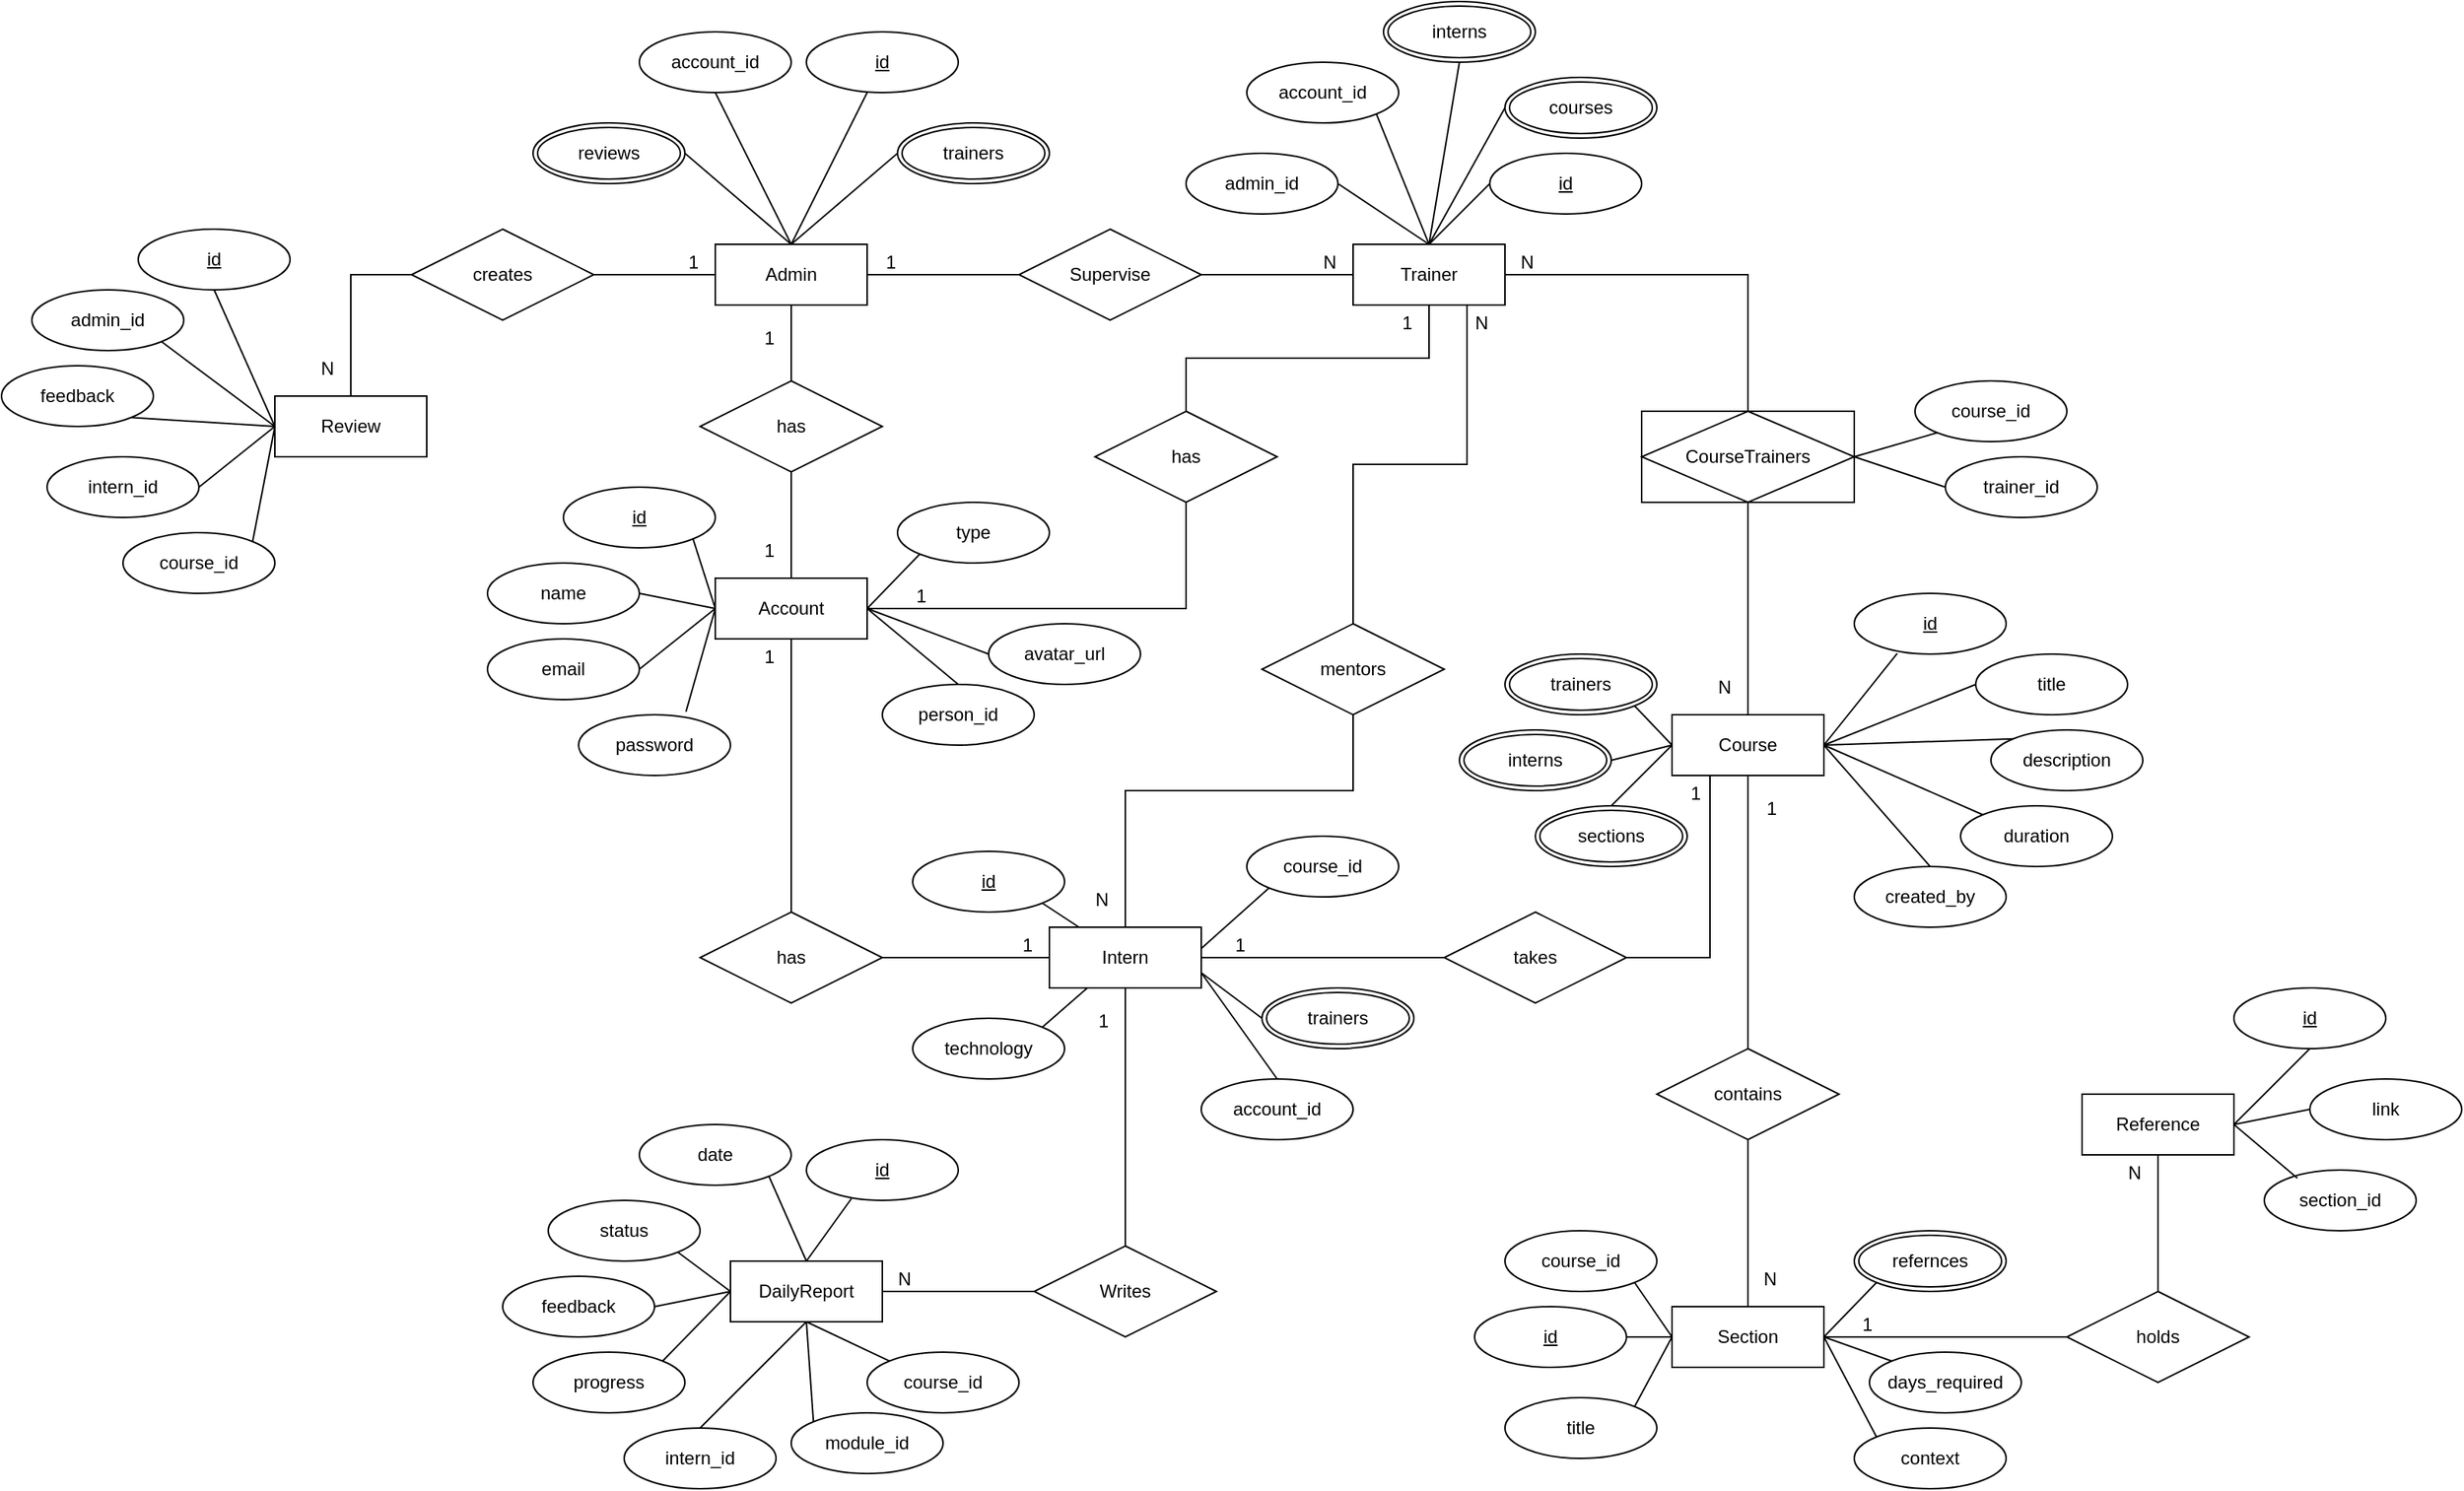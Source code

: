 <mxfile version="21.0.2" type="device"><diagram id="R2lEEEUBdFMjLlhIrx00" name="Page-1"><mxGraphModel dx="3180" dy="2157" grid="1" gridSize="10" guides="1" tooltips="1" connect="1" arrows="1" fold="1" page="1" pageScale="1" pageWidth="1920" pageHeight="1200" math="0" shadow="0" extFonts="Permanent Marker^https://fonts.googleapis.com/css?family=Permanent+Marker"><root><mxCell id="0"/><mxCell id="1" parent="0"/><mxCell id="paoziXJg5It9qEFzbDkV-4" style="orthogonalLoop=1;jettySize=auto;html=1;strokeColor=default;rounded=0;endArrow=none;endFill=0;exitX=0.5;exitY=0;exitDx=0;exitDy=0;" edge="1" parent="1" source="paoziXJg5It9qEFzbDkV-1" target="paoziXJg5It9qEFzbDkV-3"><mxGeometry relative="1" as="geometry"/></mxCell><mxCell id="paoziXJg5It9qEFzbDkV-5" style="rounded=0;orthogonalLoop=1;jettySize=auto;html=1;entryX=0.5;entryY=1;entryDx=0;entryDy=0;endArrow=none;endFill=0;exitX=0.5;exitY=0;exitDx=0;exitDy=0;" edge="1" parent="1" source="paoziXJg5It9qEFzbDkV-1" target="paoziXJg5It9qEFzbDkV-2"><mxGeometry relative="1" as="geometry"/></mxCell><mxCell id="paoziXJg5It9qEFzbDkV-1" value="Admin" style="whiteSpace=wrap;html=1;align=center;" vertex="1" parent="1"><mxGeometry x="620" y="270" width="100" height="40" as="geometry"/></mxCell><mxCell id="paoziXJg5It9qEFzbDkV-2" value="account_id" style="ellipse;whiteSpace=wrap;html=1;align=center;" vertex="1" parent="1"><mxGeometry x="570" y="130" width="100" height="40" as="geometry"/></mxCell><mxCell id="paoziXJg5It9qEFzbDkV-3" value="id" style="ellipse;whiteSpace=wrap;html=1;align=center;fontStyle=4;" vertex="1" parent="1"><mxGeometry x="680" y="130" width="100" height="40" as="geometry"/></mxCell><mxCell id="paoziXJg5It9qEFzbDkV-6" value="reviews" style="ellipse;shape=doubleEllipse;margin=3;whiteSpace=wrap;html=1;align=center;" vertex="1" parent="1"><mxGeometry x="500" y="190" width="100" height="40" as="geometry"/></mxCell><mxCell id="paoziXJg5It9qEFzbDkV-8" value="trainers" style="ellipse;shape=doubleEllipse;margin=3;whiteSpace=wrap;html=1;align=center;" vertex="1" parent="1"><mxGeometry x="740" y="190" width="100" height="40" as="geometry"/></mxCell><mxCell id="paoziXJg5It9qEFzbDkV-11" value="" style="endArrow=none;html=1;rounded=0;entryX=0.5;entryY=0;entryDx=0;entryDy=0;" edge="1" parent="1" target="paoziXJg5It9qEFzbDkV-1"><mxGeometry relative="1" as="geometry"><mxPoint x="600" y="210" as="sourcePoint"/><mxPoint x="650" y="340" as="targetPoint"/></mxGeometry></mxCell><mxCell id="paoziXJg5It9qEFzbDkV-12" value="" style="endArrow=none;html=1;rounded=0;exitX=0.5;exitY=0;exitDx=0;exitDy=0;entryX=0;entryY=0.5;entryDx=0;entryDy=0;" edge="1" parent="1" source="paoziXJg5It9qEFzbDkV-1" target="paoziXJg5It9qEFzbDkV-8"><mxGeometry relative="1" as="geometry"><mxPoint x="760" y="280" as="sourcePoint"/><mxPoint x="920" y="280" as="targetPoint"/></mxGeometry></mxCell><mxCell id="paoziXJg5It9qEFzbDkV-13" value="creates" style="shape=rhombus;perimeter=rhombusPerimeter;whiteSpace=wrap;html=1;align=center;" vertex="1" parent="1"><mxGeometry x="420" y="260" width="120" height="60" as="geometry"/></mxCell><mxCell id="paoziXJg5It9qEFzbDkV-14" value="" style="endArrow=none;html=1;rounded=0;exitX=1;exitY=0.5;exitDx=0;exitDy=0;" edge="1" parent="1" source="paoziXJg5It9qEFzbDkV-13"><mxGeometry relative="1" as="geometry"><mxPoint x="500" y="290" as="sourcePoint"/><mxPoint x="620" y="290" as="targetPoint"/></mxGeometry></mxCell><mxCell id="paoziXJg5It9qEFzbDkV-15" value="1" style="resizable=0;html=1;whiteSpace=wrap;align=right;verticalAlign=bottom;" connectable="0" vertex="1" parent="paoziXJg5It9qEFzbDkV-14"><mxGeometry x="1" relative="1" as="geometry"><mxPoint x="-10" as="offset"/></mxGeometry></mxCell><mxCell id="paoziXJg5It9qEFzbDkV-16" value="Review" style="whiteSpace=wrap;html=1;align=center;" vertex="1" parent="1"><mxGeometry x="330" y="370" width="100" height="40" as="geometry"/></mxCell><mxCell id="paoziXJg5It9qEFzbDkV-18" value="" style="endArrow=none;html=1;rounded=0;exitX=0.5;exitY=0;exitDx=0;exitDy=0;entryX=0;entryY=0.5;entryDx=0;entryDy=0;edgeStyle=orthogonalEdgeStyle;" edge="1" parent="1" source="paoziXJg5It9qEFzbDkV-16" target="paoziXJg5It9qEFzbDkV-13"><mxGeometry relative="1" as="geometry"><mxPoint x="360" y="290" as="sourcePoint"/><mxPoint x="520" y="290" as="targetPoint"/></mxGeometry></mxCell><mxCell id="paoziXJg5It9qEFzbDkV-19" value="N" style="resizable=0;html=1;whiteSpace=wrap;align=right;verticalAlign=bottom;" connectable="0" vertex="1" parent="paoziXJg5It9qEFzbDkV-18"><mxGeometry x="1" relative="1" as="geometry"><mxPoint x="-50" y="70" as="offset"/></mxGeometry></mxCell><mxCell id="paoziXJg5It9qEFzbDkV-20" value="id" style="ellipse;whiteSpace=wrap;html=1;align=center;fontStyle=4;" vertex="1" parent="1"><mxGeometry x="240" y="260" width="100" height="40" as="geometry"/></mxCell><mxCell id="paoziXJg5It9qEFzbDkV-21" value="feedback" style="ellipse;whiteSpace=wrap;html=1;align=center;" vertex="1" parent="1"><mxGeometry x="150" y="350" width="100" height="40" as="geometry"/></mxCell><mxCell id="paoziXJg5It9qEFzbDkV-22" value="intern_id" style="ellipse;whiteSpace=wrap;html=1;align=center;" vertex="1" parent="1"><mxGeometry x="180" y="410" width="100" height="40" as="geometry"/></mxCell><mxCell id="paoziXJg5It9qEFzbDkV-23" value="course_id" style="ellipse;whiteSpace=wrap;html=1;align=center;" vertex="1" parent="1"><mxGeometry x="230" y="460" width="100" height="40" as="geometry"/></mxCell><mxCell id="paoziXJg5It9qEFzbDkV-24" value="" style="endArrow=none;html=1;rounded=0;exitX=1;exitY=1;exitDx=0;exitDy=0;entryX=0;entryY=0.5;entryDx=0;entryDy=0;" edge="1" parent="1" source="paoziXJg5It9qEFzbDkV-21" target="paoziXJg5It9qEFzbDkV-16"><mxGeometry relative="1" as="geometry"><mxPoint x="220" y="229.05" as="sourcePoint"/><mxPoint x="380" y="229.05" as="targetPoint"/></mxGeometry></mxCell><mxCell id="paoziXJg5It9qEFzbDkV-25" value="" style="endArrow=none;html=1;rounded=0;exitX=0.5;exitY=1;exitDx=0;exitDy=0;entryX=0;entryY=0.5;entryDx=0;entryDy=0;" edge="1" parent="1" source="paoziXJg5It9qEFzbDkV-20" target="paoziXJg5It9qEFzbDkV-16"><mxGeometry relative="1" as="geometry"><mxPoint x="260" y="210" as="sourcePoint"/><mxPoint x="420" y="210" as="targetPoint"/></mxGeometry></mxCell><mxCell id="paoziXJg5It9qEFzbDkV-26" value="" style="endArrow=none;html=1;rounded=0;exitX=1;exitY=0.5;exitDx=0;exitDy=0;entryX=0;entryY=0.5;entryDx=0;entryDy=0;" edge="1" parent="1" source="paoziXJg5It9qEFzbDkV-22" target="paoziXJg5It9qEFzbDkV-16"><mxGeometry relative="1" as="geometry"><mxPoint x="310" y="290" as="sourcePoint"/><mxPoint x="470" y="290" as="targetPoint"/></mxGeometry></mxCell><mxCell id="paoziXJg5It9qEFzbDkV-27" value="" style="endArrow=none;html=1;rounded=0;exitX=0;exitY=0.5;exitDx=0;exitDy=0;entryX=1;entryY=0;entryDx=0;entryDy=0;" edge="1" parent="1" source="paoziXJg5It9qEFzbDkV-16" target="paoziXJg5It9qEFzbDkV-23"><mxGeometry relative="1" as="geometry"><mxPoint x="320" y="420" as="sourcePoint"/><mxPoint x="480" y="420" as="targetPoint"/></mxGeometry></mxCell><mxCell id="paoziXJg5It9qEFzbDkV-28" value="has" style="shape=rhombus;perimeter=rhombusPerimeter;whiteSpace=wrap;html=1;align=center;" vertex="1" parent="1"><mxGeometry x="610" y="360" width="120" height="60" as="geometry"/></mxCell><mxCell id="paoziXJg5It9qEFzbDkV-29" value="" style="endArrow=none;html=1;rounded=0;entryX=0.5;entryY=1;entryDx=0;entryDy=0;exitX=0.5;exitY=0;exitDx=0;exitDy=0;" edge="1" parent="1" source="paoziXJg5It9qEFzbDkV-28" target="paoziXJg5It9qEFzbDkV-1"><mxGeometry relative="1" as="geometry"><mxPoint x="450" y="440" as="sourcePoint"/><mxPoint x="610" y="440" as="targetPoint"/></mxGeometry></mxCell><mxCell id="paoziXJg5It9qEFzbDkV-30" value="1" style="resizable=0;html=1;whiteSpace=wrap;align=right;verticalAlign=bottom;" connectable="0" vertex="1" parent="paoziXJg5It9qEFzbDkV-29"><mxGeometry x="1" relative="1" as="geometry"><mxPoint x="-10" y="30" as="offset"/></mxGeometry></mxCell><mxCell id="paoziXJg5It9qEFzbDkV-31" value="Account" style="whiteSpace=wrap;html=1;align=center;" vertex="1" parent="1"><mxGeometry x="620" y="490" width="100" height="40" as="geometry"/></mxCell><mxCell id="paoziXJg5It9qEFzbDkV-33" value="" style="endArrow=none;html=1;rounded=0;exitX=0.5;exitY=1;exitDx=0;exitDy=0;entryX=0.5;entryY=0;entryDx=0;entryDy=0;" edge="1" parent="1" source="paoziXJg5It9qEFzbDkV-28" target="paoziXJg5It9qEFzbDkV-31"><mxGeometry relative="1" as="geometry"><mxPoint x="600" y="520" as="sourcePoint"/><mxPoint x="760" y="520" as="targetPoint"/></mxGeometry></mxCell><mxCell id="paoziXJg5It9qEFzbDkV-34" value="1" style="resizable=0;html=1;whiteSpace=wrap;align=right;verticalAlign=bottom;" connectable="0" vertex="1" parent="paoziXJg5It9qEFzbDkV-33"><mxGeometry x="1" relative="1" as="geometry"><mxPoint x="-10" y="-10" as="offset"/></mxGeometry></mxCell><mxCell id="paoziXJg5It9qEFzbDkV-36" value="id" style="ellipse;whiteSpace=wrap;html=1;align=center;fontStyle=4;" vertex="1" parent="1"><mxGeometry x="520" y="430" width="100" height="40" as="geometry"/></mxCell><mxCell id="paoziXJg5It9qEFzbDkV-37" value="name" style="ellipse;whiteSpace=wrap;html=1;align=center;" vertex="1" parent="1"><mxGeometry x="470" y="480" width="100" height="40" as="geometry"/></mxCell><mxCell id="paoziXJg5It9qEFzbDkV-38" value="email" style="ellipse;whiteSpace=wrap;html=1;align=center;" vertex="1" parent="1"><mxGeometry x="470" y="530" width="100" height="40" as="geometry"/></mxCell><mxCell id="paoziXJg5It9qEFzbDkV-39" value="password" style="ellipse;whiteSpace=wrap;html=1;align=center;" vertex="1" parent="1"><mxGeometry x="530" y="580" width="100" height="40" as="geometry"/></mxCell><mxCell id="paoziXJg5It9qEFzbDkV-40" value="avatar_url" style="ellipse;whiteSpace=wrap;html=1;align=center;" vertex="1" parent="1"><mxGeometry x="800" y="520" width="100" height="40" as="geometry"/></mxCell><mxCell id="paoziXJg5It9qEFzbDkV-41" value="type" style="ellipse;whiteSpace=wrap;html=1;align=center;" vertex="1" parent="1"><mxGeometry x="740" y="440" width="100" height="40" as="geometry"/></mxCell><mxCell id="paoziXJg5It9qEFzbDkV-42" value="person_id" style="ellipse;whiteSpace=wrap;html=1;align=center;" vertex="1" parent="1"><mxGeometry x="730" y="560" width="100" height="40" as="geometry"/></mxCell><mxCell id="paoziXJg5It9qEFzbDkV-43" value="" style="endArrow=none;html=1;rounded=0;exitX=1;exitY=1;exitDx=0;exitDy=0;entryX=0;entryY=0.5;entryDx=0;entryDy=0;" edge="1" parent="1" source="paoziXJg5It9qEFzbDkV-36" target="paoziXJg5It9qEFzbDkV-31"><mxGeometry relative="1" as="geometry"><mxPoint x="660" y="460" as="sourcePoint"/><mxPoint x="820" y="460" as="targetPoint"/></mxGeometry></mxCell><mxCell id="paoziXJg5It9qEFzbDkV-44" value="" style="endArrow=none;html=1;rounded=0;exitX=1;exitY=0.5;exitDx=0;exitDy=0;entryX=0;entryY=0.5;entryDx=0;entryDy=0;" edge="1" parent="1" source="paoziXJg5It9qEFzbDkV-37" target="paoziXJg5It9qEFzbDkV-31"><mxGeometry relative="1" as="geometry"><mxPoint x="660" y="460" as="sourcePoint"/><mxPoint x="820" y="460" as="targetPoint"/></mxGeometry></mxCell><mxCell id="paoziXJg5It9qEFzbDkV-45" value="" style="endArrow=none;html=1;rounded=0;exitX=1;exitY=0.5;exitDx=0;exitDy=0;entryX=0;entryY=0.5;entryDx=0;entryDy=0;" edge="1" parent="1" source="paoziXJg5It9qEFzbDkV-38" target="paoziXJg5It9qEFzbDkV-31"><mxGeometry relative="1" as="geometry"><mxPoint x="660" y="460" as="sourcePoint"/><mxPoint x="820" y="460" as="targetPoint"/></mxGeometry></mxCell><mxCell id="paoziXJg5It9qEFzbDkV-46" value="" style="endArrow=none;html=1;rounded=0;exitX=0.707;exitY=-0.051;exitDx=0;exitDy=0;exitPerimeter=0;entryX=0;entryY=0.5;entryDx=0;entryDy=0;" edge="1" parent="1" source="paoziXJg5It9qEFzbDkV-39" target="paoziXJg5It9qEFzbDkV-31"><mxGeometry relative="1" as="geometry"><mxPoint x="660" y="460" as="sourcePoint"/><mxPoint x="820" y="460" as="targetPoint"/></mxGeometry></mxCell><mxCell id="paoziXJg5It9qEFzbDkV-47" value="" style="endArrow=none;html=1;rounded=0;exitX=1;exitY=0.5;exitDx=0;exitDy=0;entryX=0;entryY=1;entryDx=0;entryDy=0;" edge="1" parent="1" source="paoziXJg5It9qEFzbDkV-31" target="paoziXJg5It9qEFzbDkV-41"><mxGeometry relative="1" as="geometry"><mxPoint x="660" y="460" as="sourcePoint"/><mxPoint x="770" y="480" as="targetPoint"/></mxGeometry></mxCell><mxCell id="paoziXJg5It9qEFzbDkV-48" value="" style="endArrow=none;html=1;rounded=0;entryX=0;entryY=0.5;entryDx=0;entryDy=0;" edge="1" parent="1" target="paoziXJg5It9qEFzbDkV-40"><mxGeometry relative="1" as="geometry"><mxPoint x="720" y="510" as="sourcePoint"/><mxPoint x="820" y="460" as="targetPoint"/></mxGeometry></mxCell><mxCell id="paoziXJg5It9qEFzbDkV-49" value="" style="endArrow=none;html=1;rounded=0;exitX=1;exitY=0.5;exitDx=0;exitDy=0;entryX=0.5;entryY=0;entryDx=0;entryDy=0;" edge="1" parent="1" source="paoziXJg5It9qEFzbDkV-31" target="paoziXJg5It9qEFzbDkV-42"><mxGeometry relative="1" as="geometry"><mxPoint x="710" y="550" as="sourcePoint"/><mxPoint x="870" y="550" as="targetPoint"/></mxGeometry></mxCell><mxCell id="paoziXJg5It9qEFzbDkV-50" value="Supervise" style="shape=rhombus;perimeter=rhombusPerimeter;whiteSpace=wrap;html=1;align=center;" vertex="1" parent="1"><mxGeometry x="820" y="260" width="120" height="60" as="geometry"/></mxCell><mxCell id="paoziXJg5It9qEFzbDkV-52" value="" style="endArrow=none;html=1;rounded=0;exitX=0;exitY=0.5;exitDx=0;exitDy=0;entryX=1;entryY=0.5;entryDx=0;entryDy=0;" edge="1" parent="1" source="paoziXJg5It9qEFzbDkV-50" target="paoziXJg5It9qEFzbDkV-1"><mxGeometry relative="1" as="geometry"><mxPoint x="830" y="360" as="sourcePoint"/><mxPoint x="990" y="360" as="targetPoint"/></mxGeometry></mxCell><mxCell id="paoziXJg5It9qEFzbDkV-53" value="1" style="resizable=0;html=1;whiteSpace=wrap;align=right;verticalAlign=bottom;" connectable="0" vertex="1" parent="paoziXJg5It9qEFzbDkV-52"><mxGeometry x="1" relative="1" as="geometry"><mxPoint x="20" as="offset"/></mxGeometry></mxCell><mxCell id="paoziXJg5It9qEFzbDkV-54" value="Trainer" style="whiteSpace=wrap;html=1;align=center;" vertex="1" parent="1"><mxGeometry x="1040" y="270" width="100" height="40" as="geometry"/></mxCell><mxCell id="paoziXJg5It9qEFzbDkV-55" value="" style="endArrow=none;html=1;rounded=0;entryX=0;entryY=0.5;entryDx=0;entryDy=0;exitX=1;exitY=0.5;exitDx=0;exitDy=0;" edge="1" parent="1" source="paoziXJg5It9qEFzbDkV-50" target="paoziXJg5It9qEFzbDkV-54"><mxGeometry relative="1" as="geometry"><mxPoint x="940" y="290" as="sourcePoint"/><mxPoint x="1100" y="290" as="targetPoint"/></mxGeometry></mxCell><mxCell id="paoziXJg5It9qEFzbDkV-56" value="N" style="resizable=0;html=1;whiteSpace=wrap;align=right;verticalAlign=bottom;" connectable="0" vertex="1" parent="paoziXJg5It9qEFzbDkV-55"><mxGeometry x="1" relative="1" as="geometry"><mxPoint x="-10" as="offset"/></mxGeometry></mxCell><mxCell id="paoziXJg5It9qEFzbDkV-57" value="id" style="ellipse;whiteSpace=wrap;html=1;align=center;fontStyle=4;" vertex="1" parent="1"><mxGeometry x="1130" y="210" width="100" height="40" as="geometry"/></mxCell><mxCell id="paoziXJg5It9qEFzbDkV-59" value="admin_id" style="ellipse;whiteSpace=wrap;html=1;align=center;" vertex="1" parent="1"><mxGeometry x="930" y="210" width="100" height="40" as="geometry"/></mxCell><mxCell id="paoziXJg5It9qEFzbDkV-60" value="account_id" style="ellipse;whiteSpace=wrap;html=1;align=center;" vertex="1" parent="1"><mxGeometry x="970" y="150" width="100" height="40" as="geometry"/></mxCell><mxCell id="paoziXJg5It9qEFzbDkV-61" value="has" style="shape=rhombus;perimeter=rhombusPerimeter;whiteSpace=wrap;html=1;align=center;" vertex="1" parent="1"><mxGeometry x="870" y="380" width="120" height="60" as="geometry"/></mxCell><mxCell id="paoziXJg5It9qEFzbDkV-62" value="" style="endArrow=none;html=1;rounded=0;exitX=1;exitY=0.5;exitDx=0;exitDy=0;entryX=0.5;entryY=0;entryDx=0;entryDy=0;" edge="1" parent="1" source="paoziXJg5It9qEFzbDkV-59" target="paoziXJg5It9qEFzbDkV-54"><mxGeometry relative="1" as="geometry"><mxPoint x="1300" y="130" as="sourcePoint"/><mxPoint x="1460" y="130" as="targetPoint"/></mxGeometry></mxCell><mxCell id="paoziXJg5It9qEFzbDkV-63" value="" style="endArrow=none;html=1;rounded=0;exitX=1;exitY=1;exitDx=0;exitDy=0;" edge="1" parent="1" source="paoziXJg5It9qEFzbDkV-60"><mxGeometry relative="1" as="geometry"><mxPoint x="1250" y="160" as="sourcePoint"/><mxPoint x="1090" y="270" as="targetPoint"/></mxGeometry></mxCell><mxCell id="paoziXJg5It9qEFzbDkV-64" value="" style="endArrow=none;html=1;rounded=0;exitX=0.5;exitY=0;exitDx=0;exitDy=0;entryX=0;entryY=0.5;entryDx=0;entryDy=0;" edge="1" parent="1" source="paoziXJg5It9qEFzbDkV-54" target="paoziXJg5It9qEFzbDkV-57"><mxGeometry relative="1" as="geometry"><mxPoint x="1190" y="420" as="sourcePoint"/><mxPoint x="1350" y="420" as="targetPoint"/></mxGeometry></mxCell><mxCell id="paoziXJg5It9qEFzbDkV-65" value="" style="endArrow=none;html=1;rounded=0;exitX=0.5;exitY=0;exitDx=0;exitDy=0;entryX=0.5;entryY=1;entryDx=0;entryDy=0;edgeStyle=orthogonalEdgeStyle;" edge="1" parent="1" source="paoziXJg5It9qEFzbDkV-61" target="paoziXJg5It9qEFzbDkV-54"><mxGeometry relative="1" as="geometry"><mxPoint x="1060" y="380" as="sourcePoint"/><mxPoint x="1220" y="380" as="targetPoint"/></mxGeometry></mxCell><mxCell id="paoziXJg5It9qEFzbDkV-66" value="1" style="resizable=0;html=1;whiteSpace=wrap;align=right;verticalAlign=bottom;" connectable="0" vertex="1" parent="paoziXJg5It9qEFzbDkV-65"><mxGeometry x="1" relative="1" as="geometry"><mxPoint x="-10" y="20" as="offset"/></mxGeometry></mxCell><mxCell id="paoziXJg5It9qEFzbDkV-67" value="" style="endArrow=none;html=1;rounded=0;exitX=0.5;exitY=1;exitDx=0;exitDy=0;entryX=1;entryY=0.5;entryDx=0;entryDy=0;edgeStyle=orthogonalEdgeStyle;" edge="1" parent="1" source="paoziXJg5It9qEFzbDkV-61" target="paoziXJg5It9qEFzbDkV-31"><mxGeometry relative="1" as="geometry"><mxPoint x="980" y="540" as="sourcePoint"/><mxPoint x="1140" y="540" as="targetPoint"/></mxGeometry></mxCell><mxCell id="paoziXJg5It9qEFzbDkV-68" value="1" style="resizable=0;html=1;whiteSpace=wrap;align=right;verticalAlign=bottom;" connectable="0" vertex="1" parent="paoziXJg5It9qEFzbDkV-67"><mxGeometry x="1" relative="1" as="geometry"><mxPoint x="40" as="offset"/></mxGeometry></mxCell><mxCell id="paoziXJg5It9qEFzbDkV-70" value="CourseTrainers" style="shape=associativeEntity;whiteSpace=wrap;html=1;align=center;" vertex="1" parent="1"><mxGeometry x="1230" y="380" width="140" height="60" as="geometry"/></mxCell><mxCell id="paoziXJg5It9qEFzbDkV-71" value="course_id" style="ellipse;whiteSpace=wrap;html=1;align=center;" vertex="1" parent="1"><mxGeometry x="1410" y="360" width="100" height="40" as="geometry"/></mxCell><mxCell id="paoziXJg5It9qEFzbDkV-72" value="trainer_id" style="ellipse;whiteSpace=wrap;html=1;align=center;" vertex="1" parent="1"><mxGeometry x="1430" y="410" width="100" height="40" as="geometry"/></mxCell><mxCell id="paoziXJg5It9qEFzbDkV-73" value="" style="endArrow=none;html=1;rounded=0;entryX=1;entryY=0.5;entryDx=0;entryDy=0;exitX=0.5;exitY=0;exitDx=0;exitDy=0;edgeStyle=orthogonalEdgeStyle;" edge="1" parent="1" source="paoziXJg5It9qEFzbDkV-70" target="paoziXJg5It9qEFzbDkV-54"><mxGeometry relative="1" as="geometry"><mxPoint x="1200" y="320" as="sourcePoint"/><mxPoint x="1180" y="280" as="targetPoint"/></mxGeometry></mxCell><mxCell id="paoziXJg5It9qEFzbDkV-74" value="N" style="resizable=0;html=1;whiteSpace=wrap;align=right;verticalAlign=bottom;" connectable="0" vertex="1" parent="paoziXJg5It9qEFzbDkV-73"><mxGeometry x="1" relative="1" as="geometry"><mxPoint x="20" as="offset"/></mxGeometry></mxCell><mxCell id="paoziXJg5It9qEFzbDkV-77" value="" style="endArrow=none;html=1;rounded=0;exitX=1;exitY=0.5;exitDx=0;exitDy=0;entryX=0;entryY=1;entryDx=0;entryDy=0;" edge="1" parent="1" source="paoziXJg5It9qEFzbDkV-70" target="paoziXJg5It9qEFzbDkV-71"><mxGeometry relative="1" as="geometry"><mxPoint x="1170" y="500" as="sourcePoint"/><mxPoint x="1330" y="500" as="targetPoint"/></mxGeometry></mxCell><mxCell id="paoziXJg5It9qEFzbDkV-78" value="" style="endArrow=none;html=1;rounded=0;exitX=1;exitY=0.5;exitDx=0;exitDy=0;entryX=0;entryY=0.5;entryDx=0;entryDy=0;" edge="1" parent="1" source="paoziXJg5It9qEFzbDkV-70" target="paoziXJg5It9qEFzbDkV-72"><mxGeometry relative="1" as="geometry"><mxPoint x="1330" y="500" as="sourcePoint"/><mxPoint x="1490" y="500" as="targetPoint"/></mxGeometry></mxCell><mxCell id="paoziXJg5It9qEFzbDkV-79" value="Course" style="whiteSpace=wrap;html=1;align=center;" vertex="1" parent="1"><mxGeometry x="1250" y="580" width="100" height="40" as="geometry"/></mxCell><mxCell id="paoziXJg5It9qEFzbDkV-82" value="" style="endArrow=none;html=1;rounded=0;exitX=0.5;exitY=1;exitDx=0;exitDy=0;entryX=0.5;entryY=0;entryDx=0;entryDy=0;" edge="1" parent="1" source="paoziXJg5It9qEFzbDkV-70" target="paoziXJg5It9qEFzbDkV-79"><mxGeometry relative="1" as="geometry"><mxPoint x="1190" y="480" as="sourcePoint"/><mxPoint x="1300" y="570" as="targetPoint"/></mxGeometry></mxCell><mxCell id="paoziXJg5It9qEFzbDkV-83" value="N" style="resizable=0;html=1;whiteSpace=wrap;align=right;verticalAlign=bottom;" connectable="0" vertex="1" parent="paoziXJg5It9qEFzbDkV-82"><mxGeometry x="1" relative="1" as="geometry"><mxPoint x="-10" y="-10" as="offset"/></mxGeometry></mxCell><mxCell id="paoziXJg5It9qEFzbDkV-84" value="id" style="ellipse;whiteSpace=wrap;html=1;align=center;fontStyle=4;" vertex="1" parent="1"><mxGeometry x="1370" y="500" width="100" height="40" as="geometry"/></mxCell><mxCell id="paoziXJg5It9qEFzbDkV-85" value="title" style="ellipse;whiteSpace=wrap;html=1;align=center;" vertex="1" parent="1"><mxGeometry x="1450" y="540" width="100" height="40" as="geometry"/></mxCell><mxCell id="paoziXJg5It9qEFzbDkV-86" value="description" style="ellipse;whiteSpace=wrap;html=1;align=center;" vertex="1" parent="1"><mxGeometry x="1460" y="590" width="100" height="40" as="geometry"/></mxCell><mxCell id="paoziXJg5It9qEFzbDkV-87" value="duration" style="ellipse;whiteSpace=wrap;html=1;align=center;" vertex="1" parent="1"><mxGeometry x="1440" y="640" width="100" height="40" as="geometry"/></mxCell><mxCell id="paoziXJg5It9qEFzbDkV-88" value="" style="endArrow=none;html=1;rounded=0;exitX=1;exitY=0.5;exitDx=0;exitDy=0;entryX=0;entryY=0;entryDx=0;entryDy=0;" edge="1" parent="1" source="paoziXJg5It9qEFzbDkV-79" target="paoziXJg5It9qEFzbDkV-87"><mxGeometry relative="1" as="geometry"><mxPoint x="1220" y="680" as="sourcePoint"/><mxPoint x="1380" y="680" as="targetPoint"/></mxGeometry></mxCell><mxCell id="paoziXJg5It9qEFzbDkV-89" value="" style="endArrow=none;html=1;rounded=0;entryX=0;entryY=0;entryDx=0;entryDy=0;exitX=1;exitY=0.5;exitDx=0;exitDy=0;" edge="1" parent="1" source="paoziXJg5It9qEFzbDkV-79" target="paoziXJg5It9qEFzbDkV-86"><mxGeometry relative="1" as="geometry"><mxPoint x="1380" y="620" as="sourcePoint"/><mxPoint x="1570" y="590" as="targetPoint"/></mxGeometry></mxCell><mxCell id="paoziXJg5It9qEFzbDkV-90" value="" style="endArrow=none;html=1;rounded=0;exitX=1;exitY=0.5;exitDx=0;exitDy=0;entryX=0;entryY=0.5;entryDx=0;entryDy=0;" edge="1" parent="1" source="paoziXJg5It9qEFzbDkV-79" target="paoziXJg5It9qEFzbDkV-85"><mxGeometry relative="1" as="geometry"><mxPoint x="1360" y="590" as="sourcePoint"/><mxPoint x="1520" y="590" as="targetPoint"/></mxGeometry></mxCell><mxCell id="paoziXJg5It9qEFzbDkV-91" value="" style="endArrow=none;html=1;rounded=0;entryX=0.283;entryY=0.99;entryDx=0;entryDy=0;entryPerimeter=0;" edge="1" parent="1" target="paoziXJg5It9qEFzbDkV-84"><mxGeometry relative="1" as="geometry"><mxPoint x="1350" y="600" as="sourcePoint"/><mxPoint x="1550" y="630" as="targetPoint"/></mxGeometry></mxCell><mxCell id="paoziXJg5It9qEFzbDkV-92" value="created_by" style="ellipse;whiteSpace=wrap;html=1;align=center;" vertex="1" parent="1"><mxGeometry x="1370" y="680" width="100" height="40" as="geometry"/></mxCell><mxCell id="paoziXJg5It9qEFzbDkV-93" value="" style="endArrow=none;html=1;rounded=0;entryX=0.5;entryY=0;entryDx=0;entryDy=0;" edge="1" parent="1" target="paoziXJg5It9qEFzbDkV-92"><mxGeometry relative="1" as="geometry"><mxPoint x="1350" y="600" as="sourcePoint"/><mxPoint x="1350" y="710" as="targetPoint"/></mxGeometry></mxCell><mxCell id="paoziXJg5It9qEFzbDkV-94" value="Intern" style="whiteSpace=wrap;html=1;align=center;" vertex="1" parent="1"><mxGeometry x="840" y="720" width="100" height="40" as="geometry"/></mxCell><mxCell id="paoziXJg5It9qEFzbDkV-95" value="has" style="shape=rhombus;perimeter=rhombusPerimeter;whiteSpace=wrap;html=1;align=center;" vertex="1" parent="1"><mxGeometry x="610" y="710" width="120" height="60" as="geometry"/></mxCell><mxCell id="paoziXJg5It9qEFzbDkV-97" value="" style="endArrow=none;html=1;rounded=0;exitX=1;exitY=0.5;exitDx=0;exitDy=0;entryX=0;entryY=0.5;entryDx=0;entryDy=0;" edge="1" parent="1" source="paoziXJg5It9qEFzbDkV-95" target="paoziXJg5It9qEFzbDkV-94"><mxGeometry relative="1" as="geometry"><mxPoint x="670" y="700" as="sourcePoint"/><mxPoint x="830" y="700" as="targetPoint"/></mxGeometry></mxCell><mxCell id="paoziXJg5It9qEFzbDkV-98" value="1" style="resizable=0;html=1;whiteSpace=wrap;align=right;verticalAlign=bottom;" connectable="0" vertex="1" parent="paoziXJg5It9qEFzbDkV-97"><mxGeometry x="1" relative="1" as="geometry"><mxPoint x="-10" as="offset"/></mxGeometry></mxCell><mxCell id="paoziXJg5It9qEFzbDkV-99" value="" style="endArrow=none;html=1;rounded=0;exitX=0.5;exitY=0;exitDx=0;exitDy=0;entryX=0.5;entryY=1;entryDx=0;entryDy=0;" edge="1" parent="1" source="paoziXJg5It9qEFzbDkV-95" target="paoziXJg5It9qEFzbDkV-31"><mxGeometry relative="1" as="geometry"><mxPoint x="720" y="700" as="sourcePoint"/><mxPoint x="880" y="700" as="targetPoint"/></mxGeometry></mxCell><mxCell id="paoziXJg5It9qEFzbDkV-100" value="1" style="resizable=0;html=1;whiteSpace=wrap;align=right;verticalAlign=bottom;" connectable="0" vertex="1" parent="paoziXJg5It9qEFzbDkV-99"><mxGeometry x="1" relative="1" as="geometry"><mxPoint x="-10" y="20" as="offset"/></mxGeometry></mxCell><mxCell id="paoziXJg5It9qEFzbDkV-101" value="technology" style="ellipse;whiteSpace=wrap;html=1;align=center;" vertex="1" parent="1"><mxGeometry x="750" y="780" width="100" height="40" as="geometry"/></mxCell><mxCell id="paoziXJg5It9qEFzbDkV-102" value="id" style="ellipse;whiteSpace=wrap;html=1;align=center;fontStyle=4;" vertex="1" parent="1"><mxGeometry x="750" y="670" width="100" height="40" as="geometry"/></mxCell><mxCell id="paoziXJg5It9qEFzbDkV-103" value="account_id" style="ellipse;whiteSpace=wrap;html=1;align=center;" vertex="1" parent="1"><mxGeometry x="940" y="820" width="100" height="40" as="geometry"/></mxCell><mxCell id="paoziXJg5It9qEFzbDkV-104" value="trainers" style="ellipse;shape=doubleEllipse;margin=3;whiteSpace=wrap;html=1;align=center;" vertex="1" parent="1"><mxGeometry x="980" y="760" width="100" height="40" as="geometry"/></mxCell><mxCell id="paoziXJg5It9qEFzbDkV-105" value="course_id" style="ellipse;whiteSpace=wrap;html=1;align=center;" vertex="1" parent="1"><mxGeometry x="970" y="660" width="100" height="40" as="geometry"/></mxCell><mxCell id="paoziXJg5It9qEFzbDkV-107" value="" style="endArrow=none;html=1;rounded=0;exitX=1;exitY=1;exitDx=0;exitDy=0;" edge="1" parent="1" source="paoziXJg5It9qEFzbDkV-102" target="paoziXJg5It9qEFzbDkV-94"><mxGeometry relative="1" as="geometry"><mxPoint x="850" y="660" as="sourcePoint"/><mxPoint x="1010" y="660" as="targetPoint"/></mxGeometry></mxCell><mxCell id="paoziXJg5It9qEFzbDkV-108" value="" style="endArrow=none;html=1;rounded=0;exitX=1;exitY=0;exitDx=0;exitDy=0;entryX=0.25;entryY=1;entryDx=0;entryDy=0;" edge="1" parent="1" source="paoziXJg5It9qEFzbDkV-101" target="paoziXJg5It9qEFzbDkV-94"><mxGeometry relative="1" as="geometry"><mxPoint x="680" y="900" as="sourcePoint"/><mxPoint x="840" y="900" as="targetPoint"/></mxGeometry></mxCell><mxCell id="paoziXJg5It9qEFzbDkV-109" value="" style="endArrow=none;html=1;rounded=0;exitX=0.999;exitY=0.352;exitDx=0;exitDy=0;exitPerimeter=0;entryX=0;entryY=1;entryDx=0;entryDy=0;" edge="1" parent="1" source="paoziXJg5It9qEFzbDkV-94" target="paoziXJg5It9qEFzbDkV-105"><mxGeometry relative="1" as="geometry"><mxPoint x="950" y="730" as="sourcePoint"/><mxPoint x="1110" y="730" as="targetPoint"/></mxGeometry></mxCell><mxCell id="paoziXJg5It9qEFzbDkV-110" value="" style="endArrow=none;html=1;rounded=0;exitX=1;exitY=0.75;exitDx=0;exitDy=0;entryX=0;entryY=0.5;entryDx=0;entryDy=0;" edge="1" parent="1" source="paoziXJg5It9qEFzbDkV-94" target="paoziXJg5It9qEFzbDkV-104"><mxGeometry relative="1" as="geometry"><mxPoint x="850" y="910" as="sourcePoint"/><mxPoint x="1010" y="910" as="targetPoint"/></mxGeometry></mxCell><mxCell id="paoziXJg5It9qEFzbDkV-111" value="" style="endArrow=none;html=1;rounded=0;entryX=0.5;entryY=0;entryDx=0;entryDy=0;" edge="1" parent="1" target="paoziXJg5It9qEFzbDkV-103"><mxGeometry relative="1" as="geometry"><mxPoint x="940" y="750" as="sourcePoint"/><mxPoint x="1100" y="790" as="targetPoint"/></mxGeometry></mxCell><mxCell id="paoziXJg5It9qEFzbDkV-114" value="mentors" style="shape=rhombus;perimeter=rhombusPerimeter;whiteSpace=wrap;html=1;align=center;" vertex="1" parent="1"><mxGeometry x="980" y="520" width="120" height="60" as="geometry"/></mxCell><mxCell id="paoziXJg5It9qEFzbDkV-115" value="" style="endArrow=none;html=1;rounded=0;entryX=0.75;entryY=1;entryDx=0;entryDy=0;exitX=0.5;exitY=0;exitDx=0;exitDy=0;edgeStyle=orthogonalEdgeStyle;" edge="1" parent="1" source="paoziXJg5It9qEFzbDkV-114" target="paoziXJg5It9qEFzbDkV-54"><mxGeometry relative="1" as="geometry"><mxPoint x="1040" y="460" as="sourcePoint"/><mxPoint x="1140" y="370" as="targetPoint"/></mxGeometry></mxCell><mxCell id="paoziXJg5It9qEFzbDkV-116" value="N" style="resizable=0;html=1;whiteSpace=wrap;align=right;verticalAlign=bottom;" connectable="0" vertex="1" parent="paoziXJg5It9qEFzbDkV-115"><mxGeometry x="1" relative="1" as="geometry"><mxPoint x="15" y="20" as="offset"/></mxGeometry></mxCell><mxCell id="paoziXJg5It9qEFzbDkV-117" value="" style="endArrow=none;html=1;rounded=0;exitX=0.5;exitY=1;exitDx=0;exitDy=0;entryX=0.5;entryY=0;entryDx=0;entryDy=0;edgeStyle=orthogonalEdgeStyle;" edge="1" parent="1" source="paoziXJg5It9qEFzbDkV-114" target="paoziXJg5It9qEFzbDkV-94"><mxGeometry relative="1" as="geometry"><mxPoint x="890" y="640" as="sourcePoint"/><mxPoint x="1050" y="640" as="targetPoint"/><Array as="points"><mxPoint x="1040" y="630"/><mxPoint x="890" y="630"/></Array></mxGeometry></mxCell><mxCell id="paoziXJg5It9qEFzbDkV-118" value="N" style="resizable=0;html=1;whiteSpace=wrap;align=right;verticalAlign=bottom;" connectable="0" vertex="1" parent="paoziXJg5It9qEFzbDkV-117"><mxGeometry x="1" relative="1" as="geometry"><mxPoint x="-10" y="-10" as="offset"/></mxGeometry></mxCell><mxCell id="paoziXJg5It9qEFzbDkV-119" value="interns" style="ellipse;shape=doubleEllipse;margin=3;whiteSpace=wrap;html=1;align=center;" vertex="1" parent="1"><mxGeometry x="1060" y="110" width="100" height="40" as="geometry"/></mxCell><mxCell id="paoziXJg5It9qEFzbDkV-121" value="courses" style="ellipse;shape=doubleEllipse;margin=3;whiteSpace=wrap;html=1;align=center;" vertex="1" parent="1"><mxGeometry x="1140" y="160" width="100" height="40" as="geometry"/></mxCell><mxCell id="paoziXJg5It9qEFzbDkV-122" value="" style="endArrow=none;html=1;rounded=0;exitX=0.5;exitY=1;exitDx=0;exitDy=0;entryX=0.5;entryY=0;entryDx=0;entryDy=0;" edge="1" parent="1" source="paoziXJg5It9qEFzbDkV-119" target="paoziXJg5It9qEFzbDkV-54"><mxGeometry relative="1" as="geometry"><mxPoint x="920" y="380" as="sourcePoint"/><mxPoint x="1090" y="270" as="targetPoint"/></mxGeometry></mxCell><mxCell id="paoziXJg5It9qEFzbDkV-123" value="" style="endArrow=none;html=1;rounded=0;exitX=0.5;exitY=0;exitDx=0;exitDy=0;entryX=0;entryY=0.5;entryDx=0;entryDy=0;" edge="1" parent="1" source="paoziXJg5It9qEFzbDkV-54" target="paoziXJg5It9qEFzbDkV-121"><mxGeometry relative="1" as="geometry"><mxPoint x="1290" y="230" as="sourcePoint"/><mxPoint x="1450" y="230" as="targetPoint"/></mxGeometry></mxCell><mxCell id="paoziXJg5It9qEFzbDkV-124" value="trainers" style="ellipse;shape=doubleEllipse;margin=3;whiteSpace=wrap;html=1;align=center;" vertex="1" parent="1"><mxGeometry x="1140" y="540" width="100" height="40" as="geometry"/></mxCell><mxCell id="paoziXJg5It9qEFzbDkV-125" value="interns" style="ellipse;shape=doubleEllipse;margin=3;whiteSpace=wrap;html=1;align=center;" vertex="1" parent="1"><mxGeometry x="1110" y="590" width="100" height="40" as="geometry"/></mxCell><mxCell id="paoziXJg5It9qEFzbDkV-126" value="" style="endArrow=none;html=1;rounded=0;exitX=1;exitY=1;exitDx=0;exitDy=0;entryX=0;entryY=0.5;entryDx=0;entryDy=0;" edge="1" parent="1" source="paoziXJg5It9qEFzbDkV-124" target="paoziXJg5It9qEFzbDkV-79"><mxGeometry relative="1" as="geometry"><mxPoint x="1190" y="610" as="sourcePoint"/><mxPoint x="1350" y="610" as="targetPoint"/></mxGeometry></mxCell><mxCell id="paoziXJg5It9qEFzbDkV-127" value="" style="endArrow=none;html=1;rounded=0;exitX=1;exitY=0.5;exitDx=0;exitDy=0;entryX=0;entryY=0.5;entryDx=0;entryDy=0;" edge="1" parent="1" source="paoziXJg5It9qEFzbDkV-125" target="paoziXJg5It9qEFzbDkV-79"><mxGeometry relative="1" as="geometry"><mxPoint x="1190" y="730" as="sourcePoint"/><mxPoint x="1350" y="730" as="targetPoint"/></mxGeometry></mxCell><mxCell id="paoziXJg5It9qEFzbDkV-128" value="takes" style="shape=rhombus;perimeter=rhombusPerimeter;whiteSpace=wrap;html=1;align=center;" vertex="1" parent="1"><mxGeometry x="1100" y="710" width="120" height="60" as="geometry"/></mxCell><mxCell id="paoziXJg5It9qEFzbDkV-129" value="" style="endArrow=none;html=1;rounded=0;exitX=1;exitY=0.5;exitDx=0;exitDy=0;entryX=0.25;entryY=1;entryDx=0;entryDy=0;edgeStyle=orthogonalEdgeStyle;" edge="1" parent="1" source="paoziXJg5It9qEFzbDkV-128" target="paoziXJg5It9qEFzbDkV-79"><mxGeometry relative="1" as="geometry"><mxPoint x="1220" y="850" as="sourcePoint"/><mxPoint x="1380" y="850" as="targetPoint"/></mxGeometry></mxCell><mxCell id="paoziXJg5It9qEFzbDkV-130" value="1" style="resizable=0;html=1;whiteSpace=wrap;align=right;verticalAlign=bottom;" connectable="0" vertex="1" parent="paoziXJg5It9qEFzbDkV-129"><mxGeometry x="1" relative="1" as="geometry"><mxPoint x="-5" y="20" as="offset"/></mxGeometry></mxCell><mxCell id="paoziXJg5It9qEFzbDkV-131" value="" style="endArrow=none;html=1;rounded=0;entryX=1;entryY=0.5;entryDx=0;entryDy=0;exitX=0;exitY=0.5;exitDx=0;exitDy=0;" edge="1" parent="1" source="paoziXJg5It9qEFzbDkV-128" target="paoziXJg5It9qEFzbDkV-94"><mxGeometry relative="1" as="geometry"><mxPoint x="1180" y="870" as="sourcePoint"/><mxPoint x="1340" y="870" as="targetPoint"/></mxGeometry></mxCell><mxCell id="paoziXJg5It9qEFzbDkV-132" value="1" style="resizable=0;html=1;whiteSpace=wrap;align=right;verticalAlign=bottom;" connectable="0" vertex="1" parent="paoziXJg5It9qEFzbDkV-131"><mxGeometry x="1" relative="1" as="geometry"><mxPoint x="30" as="offset"/></mxGeometry></mxCell><mxCell id="paoziXJg5It9qEFzbDkV-133" value="Section" style="whiteSpace=wrap;html=1;align=center;" vertex="1" parent="1"><mxGeometry x="1250" y="970" width="100" height="40" as="geometry"/></mxCell><mxCell id="paoziXJg5It9qEFzbDkV-134" value="contains" style="shape=rhombus;perimeter=rhombusPerimeter;whiteSpace=wrap;html=1;align=center;" vertex="1" parent="1"><mxGeometry x="1240" y="800" width="120" height="60" as="geometry"/></mxCell><mxCell id="paoziXJg5It9qEFzbDkV-136" value="" style="endArrow=none;html=1;rounded=0;entryX=0.5;entryY=1;entryDx=0;entryDy=0;exitX=0.5;exitY=0;exitDx=0;exitDy=0;" edge="1" parent="1" source="paoziXJg5It9qEFzbDkV-134" target="paoziXJg5It9qEFzbDkV-79"><mxGeometry relative="1" as="geometry"><mxPoint x="1390" y="770" as="sourcePoint"/><mxPoint x="1550" y="770" as="targetPoint"/></mxGeometry></mxCell><mxCell id="paoziXJg5It9qEFzbDkV-137" value="1" style="resizable=0;html=1;whiteSpace=wrap;align=right;verticalAlign=bottom;" connectable="0" vertex="1" parent="paoziXJg5It9qEFzbDkV-136"><mxGeometry x="1" relative="1" as="geometry"><mxPoint x="20" y="30" as="offset"/></mxGeometry></mxCell><mxCell id="paoziXJg5It9qEFzbDkV-138" value="" style="endArrow=none;html=1;rounded=0;exitX=0.5;exitY=1;exitDx=0;exitDy=0;entryX=0.5;entryY=0;entryDx=0;entryDy=0;" edge="1" parent="1" source="paoziXJg5It9qEFzbDkV-134" target="paoziXJg5It9qEFzbDkV-133"><mxGeometry relative="1" as="geometry"><mxPoint x="1380" y="910" as="sourcePoint"/><mxPoint x="1540" y="910" as="targetPoint"/></mxGeometry></mxCell><mxCell id="paoziXJg5It9qEFzbDkV-139" value="N" style="resizable=0;html=1;whiteSpace=wrap;align=right;verticalAlign=bottom;" connectable="0" vertex="1" parent="paoziXJg5It9qEFzbDkV-138"><mxGeometry x="1" relative="1" as="geometry"><mxPoint x="20" y="-10" as="offset"/></mxGeometry></mxCell><mxCell id="paoziXJg5It9qEFzbDkV-140" value="id" style="ellipse;whiteSpace=wrap;html=1;align=center;fontStyle=4;" vertex="1" parent="1"><mxGeometry x="1120" y="970" width="100" height="40" as="geometry"/></mxCell><mxCell id="paoziXJg5It9qEFzbDkV-141" value="title" style="ellipse;whiteSpace=wrap;html=1;align=center;" vertex="1" parent="1"><mxGeometry x="1140" y="1030" width="100" height="40" as="geometry"/></mxCell><mxCell id="paoziXJg5It9qEFzbDkV-142" value="context" style="ellipse;whiteSpace=wrap;html=1;align=center;" vertex="1" parent="1"><mxGeometry x="1370" y="1050" width="100" height="40" as="geometry"/></mxCell><mxCell id="paoziXJg5It9qEFzbDkV-143" value="days_required" style="ellipse;whiteSpace=wrap;html=1;align=center;" vertex="1" parent="1"><mxGeometry x="1380" y="1000" width="100" height="40" as="geometry"/></mxCell><mxCell id="paoziXJg5It9qEFzbDkV-144" value="admin_id" style="ellipse;whiteSpace=wrap;html=1;align=center;" vertex="1" parent="1"><mxGeometry x="170" y="300" width="100" height="40" as="geometry"/></mxCell><mxCell id="paoziXJg5It9qEFzbDkV-145" value="" style="endArrow=none;html=1;rounded=0;exitX=1;exitY=1;exitDx=0;exitDy=0;entryX=0;entryY=0.5;entryDx=0;entryDy=0;" edge="1" parent="1" source="paoziXJg5It9qEFzbDkV-144" target="paoziXJg5It9qEFzbDkV-16"><mxGeometry relative="1" as="geometry"><mxPoint x="390" y="520" as="sourcePoint"/><mxPoint x="550" y="520" as="targetPoint"/></mxGeometry></mxCell><mxCell id="paoziXJg5It9qEFzbDkV-146" value="course_id" style="ellipse;whiteSpace=wrap;html=1;align=center;" vertex="1" parent="1"><mxGeometry x="1140" y="920" width="100" height="40" as="geometry"/></mxCell><mxCell id="paoziXJg5It9qEFzbDkV-147" value="refernces" style="ellipse;shape=doubleEllipse;margin=3;whiteSpace=wrap;html=1;align=center;" vertex="1" parent="1"><mxGeometry x="1370" y="920" width="100" height="40" as="geometry"/></mxCell><mxCell id="paoziXJg5It9qEFzbDkV-148" value="" style="endArrow=none;html=1;rounded=0;exitX=1;exitY=1;exitDx=0;exitDy=0;entryX=0;entryY=0.5;entryDx=0;entryDy=0;" edge="1" parent="1" source="paoziXJg5It9qEFzbDkV-146" target="paoziXJg5It9qEFzbDkV-133"><mxGeometry relative="1" as="geometry"><mxPoint x="1200" y="1160" as="sourcePoint"/><mxPoint x="1360" y="1160" as="targetPoint"/></mxGeometry></mxCell><mxCell id="paoziXJg5It9qEFzbDkV-149" value="" style="endArrow=none;html=1;rounded=0;exitX=1;exitY=0.5;exitDx=0;exitDy=0;entryX=0;entryY=0.5;entryDx=0;entryDy=0;" edge="1" parent="1" source="paoziXJg5It9qEFzbDkV-140" target="paoziXJg5It9qEFzbDkV-133"><mxGeometry relative="1" as="geometry"><mxPoint x="1240" y="1080" as="sourcePoint"/><mxPoint x="1400" y="1080" as="targetPoint"/></mxGeometry></mxCell><mxCell id="paoziXJg5It9qEFzbDkV-150" value="" style="endArrow=none;html=1;rounded=0;exitX=1;exitY=0;exitDx=0;exitDy=0;entryX=0;entryY=0.5;entryDx=0;entryDy=0;" edge="1" parent="1" source="paoziXJg5It9qEFzbDkV-141" target="paoziXJg5It9qEFzbDkV-133"><mxGeometry relative="1" as="geometry"><mxPoint x="1270" y="1120" as="sourcePoint"/><mxPoint x="1430" y="1120" as="targetPoint"/></mxGeometry></mxCell><mxCell id="paoziXJg5It9qEFzbDkV-151" value="sections" style="ellipse;shape=doubleEllipse;margin=3;whiteSpace=wrap;html=1;align=center;" vertex="1" parent="1"><mxGeometry x="1160" y="640" width="100" height="40" as="geometry"/></mxCell><mxCell id="paoziXJg5It9qEFzbDkV-152" value="" style="endArrow=none;html=1;rounded=0;exitX=0.5;exitY=0;exitDx=0;exitDy=0;entryX=0;entryY=0.5;entryDx=0;entryDy=0;" edge="1" parent="1" source="paoziXJg5It9qEFzbDkV-151" target="paoziXJg5It9qEFzbDkV-79"><mxGeometry relative="1" as="geometry"><mxPoint x="1240" y="640" as="sourcePoint"/><mxPoint x="1400" y="640" as="targetPoint"/></mxGeometry></mxCell><mxCell id="paoziXJg5It9qEFzbDkV-153" value="" style="endArrow=none;html=1;rounded=0;exitX=1;exitY=0.5;exitDx=0;exitDy=0;entryX=0;entryY=1;entryDx=0;entryDy=0;" edge="1" parent="1" source="paoziXJg5It9qEFzbDkV-133" target="paoziXJg5It9qEFzbDkV-147"><mxGeometry relative="1" as="geometry"><mxPoint x="1290" y="1110" as="sourcePoint"/><mxPoint x="1450" y="1110" as="targetPoint"/></mxGeometry></mxCell><mxCell id="paoziXJg5It9qEFzbDkV-154" value="" style="endArrow=none;html=1;rounded=0;exitX=1;exitY=0.5;exitDx=0;exitDy=0;entryX=0;entryY=0;entryDx=0;entryDy=0;" edge="1" parent="1" source="paoziXJg5It9qEFzbDkV-133" target="paoziXJg5It9qEFzbDkV-143"><mxGeometry relative="1" as="geometry"><mxPoint x="1320" y="1130" as="sourcePoint"/><mxPoint x="1480" y="1130" as="targetPoint"/></mxGeometry></mxCell><mxCell id="paoziXJg5It9qEFzbDkV-155" value="" style="endArrow=none;html=1;rounded=0;exitX=1;exitY=0.5;exitDx=0;exitDy=0;entryX=0;entryY=0;entryDx=0;entryDy=0;" edge="1" parent="1" source="paoziXJg5It9qEFzbDkV-133" target="paoziXJg5It9qEFzbDkV-142"><mxGeometry relative="1" as="geometry"><mxPoint x="1260" y="1180" as="sourcePoint"/><mxPoint x="1420" y="1180" as="targetPoint"/></mxGeometry></mxCell><mxCell id="paoziXJg5It9qEFzbDkV-156" value="Reference" style="whiteSpace=wrap;html=1;align=center;" vertex="1" parent="1"><mxGeometry x="1520" y="830" width="100" height="40" as="geometry"/></mxCell><mxCell id="paoziXJg5It9qEFzbDkV-157" value="id" style="ellipse;whiteSpace=wrap;html=1;align=center;fontStyle=4;" vertex="1" parent="1"><mxGeometry x="1620" y="760" width="100" height="40" as="geometry"/></mxCell><mxCell id="paoziXJg5It9qEFzbDkV-158" value="link" style="ellipse;whiteSpace=wrap;html=1;align=center;" vertex="1" parent="1"><mxGeometry x="1670" y="820" width="100" height="40" as="geometry"/></mxCell><mxCell id="paoziXJg5It9qEFzbDkV-159" value="section_id" style="ellipse;whiteSpace=wrap;html=1;align=center;" vertex="1" parent="1"><mxGeometry x="1640" y="880" width="100" height="40" as="geometry"/></mxCell><mxCell id="paoziXJg5It9qEFzbDkV-160" value="holds" style="shape=rhombus;perimeter=rhombusPerimeter;whiteSpace=wrap;html=1;align=center;" vertex="1" parent="1"><mxGeometry x="1510" y="960" width="120" height="60" as="geometry"/></mxCell><mxCell id="paoziXJg5It9qEFzbDkV-161" value="" style="endArrow=none;html=1;rounded=0;exitX=1;exitY=0.5;exitDx=0;exitDy=0;entryX=0.5;entryY=1;entryDx=0;entryDy=0;" edge="1" parent="1" source="paoziXJg5It9qEFzbDkV-156" target="paoziXJg5It9qEFzbDkV-157"><mxGeometry relative="1" as="geometry"><mxPoint x="1630" y="850" as="sourcePoint"/><mxPoint x="1790" y="850" as="targetPoint"/></mxGeometry></mxCell><mxCell id="paoziXJg5It9qEFzbDkV-163" value="" style="endArrow=none;html=1;rounded=0;exitX=1;exitY=0.5;exitDx=0;exitDy=0;entryX=0;entryY=0.5;entryDx=0;entryDy=0;" edge="1" parent="1" source="paoziXJg5It9qEFzbDkV-156" target="paoziXJg5It9qEFzbDkV-158"><mxGeometry relative="1" as="geometry"><mxPoint x="1730" y="1030" as="sourcePoint"/><mxPoint x="1890" y="1030" as="targetPoint"/></mxGeometry></mxCell><mxCell id="paoziXJg5It9qEFzbDkV-164" value="" style="endArrow=none;html=1;rounded=0;exitX=1;exitY=0.5;exitDx=0;exitDy=0;entryX=0.218;entryY=0.133;entryDx=0;entryDy=0;entryPerimeter=0;" edge="1" parent="1" source="paoziXJg5It9qEFzbDkV-156" target="paoziXJg5It9qEFzbDkV-159"><mxGeometry relative="1" as="geometry"><mxPoint x="1800" y="1070" as="sourcePoint"/><mxPoint x="1960" y="1070" as="targetPoint"/></mxGeometry></mxCell><mxCell id="paoziXJg5It9qEFzbDkV-165" value="" style="endArrow=none;html=1;rounded=0;exitX=0;exitY=0.5;exitDx=0;exitDy=0;entryX=1;entryY=0.5;entryDx=0;entryDy=0;" edge="1" parent="1" source="paoziXJg5It9qEFzbDkV-160" target="paoziXJg5It9qEFzbDkV-133"><mxGeometry relative="1" as="geometry"><mxPoint x="1540" y="989.7" as="sourcePoint"/><mxPoint x="1380" y="989.7" as="targetPoint"/></mxGeometry></mxCell><mxCell id="paoziXJg5It9qEFzbDkV-166" value="1" style="resizable=0;html=1;whiteSpace=wrap;align=right;verticalAlign=bottom;" connectable="0" vertex="1" parent="paoziXJg5It9qEFzbDkV-165"><mxGeometry x="1" relative="1" as="geometry"><mxPoint x="33" as="offset"/></mxGeometry></mxCell><mxCell id="paoziXJg5It9qEFzbDkV-167" value="" style="endArrow=none;html=1;rounded=0;exitX=0.5;exitY=0;exitDx=0;exitDy=0;entryX=0.5;entryY=1;entryDx=0;entryDy=0;" edge="1" parent="1" source="paoziXJg5It9qEFzbDkV-160" target="paoziXJg5It9qEFzbDkV-156"><mxGeometry relative="1" as="geometry"><mxPoint x="1580" y="1040" as="sourcePoint"/><mxPoint x="1740" y="1040" as="targetPoint"/></mxGeometry></mxCell><mxCell id="paoziXJg5It9qEFzbDkV-168" value="N" style="resizable=0;html=1;whiteSpace=wrap;align=right;verticalAlign=bottom;" connectable="0" vertex="1" parent="paoziXJg5It9qEFzbDkV-167"><mxGeometry x="1" relative="1" as="geometry"><mxPoint x="-10" y="20" as="offset"/></mxGeometry></mxCell><mxCell id="paoziXJg5It9qEFzbDkV-169" value="DailyReport" style="whiteSpace=wrap;html=1;align=center;" vertex="1" parent="1"><mxGeometry x="630" y="940" width="100" height="40" as="geometry"/></mxCell><mxCell id="paoziXJg5It9qEFzbDkV-170" value="Writes" style="shape=rhombus;perimeter=rhombusPerimeter;whiteSpace=wrap;html=1;align=center;" vertex="1" parent="1"><mxGeometry x="830" y="930" width="120" height="60" as="geometry"/></mxCell><mxCell id="paoziXJg5It9qEFzbDkV-171" value="" style="endArrow=none;html=1;rounded=0;exitX=0.5;exitY=0;exitDx=0;exitDy=0;entryX=0.5;entryY=1;entryDx=0;entryDy=0;" edge="1" parent="1" source="paoziXJg5It9qEFzbDkV-170" target="paoziXJg5It9qEFzbDkV-94"><mxGeometry relative="1" as="geometry"><mxPoint x="820" y="860" as="sourcePoint"/><mxPoint x="940" y="790" as="targetPoint"/></mxGeometry></mxCell><mxCell id="paoziXJg5It9qEFzbDkV-172" value="1" style="resizable=0;html=1;whiteSpace=wrap;align=right;verticalAlign=bottom;" connectable="0" vertex="1" parent="paoziXJg5It9qEFzbDkV-171"><mxGeometry x="1" relative="1" as="geometry"><mxPoint x="-10" y="30" as="offset"/></mxGeometry></mxCell><mxCell id="paoziXJg5It9qEFzbDkV-173" value="" style="endArrow=none;html=1;rounded=0;entryX=1;entryY=0.5;entryDx=0;entryDy=0;exitX=0;exitY=0.5;exitDx=0;exitDy=0;" edge="1" parent="1" source="paoziXJg5It9qEFzbDkV-170" target="paoziXJg5It9qEFzbDkV-169"><mxGeometry relative="1" as="geometry"><mxPoint x="720" y="1100" as="sourcePoint"/><mxPoint x="880" y="1100" as="targetPoint"/></mxGeometry></mxCell><mxCell id="paoziXJg5It9qEFzbDkV-174" value="N" style="resizable=0;html=1;whiteSpace=wrap;align=right;verticalAlign=bottom;" connectable="0" vertex="1" parent="paoziXJg5It9qEFzbDkV-173"><mxGeometry x="1" relative="1" as="geometry"><mxPoint x="20" as="offset"/></mxGeometry></mxCell><mxCell id="paoziXJg5It9qEFzbDkV-175" value="id" style="ellipse;whiteSpace=wrap;html=1;align=center;fontStyle=4;" vertex="1" parent="1"><mxGeometry x="680" y="860" width="100" height="40" as="geometry"/></mxCell><mxCell id="paoziXJg5It9qEFzbDkV-176" value="date" style="ellipse;whiteSpace=wrap;html=1;align=center;" vertex="1" parent="1"><mxGeometry x="570" y="850" width="100" height="40" as="geometry"/></mxCell><mxCell id="paoziXJg5It9qEFzbDkV-177" value="status" style="ellipse;whiteSpace=wrap;html=1;align=center;" vertex="1" parent="1"><mxGeometry x="510" y="900" width="100" height="40" as="geometry"/></mxCell><mxCell id="paoziXJg5It9qEFzbDkV-178" value="progress" style="ellipse;whiteSpace=wrap;html=1;align=center;" vertex="1" parent="1"><mxGeometry x="500" y="1000" width="100" height="40" as="geometry"/></mxCell><mxCell id="paoziXJg5It9qEFzbDkV-179" value="intern_id" style="ellipse;whiteSpace=wrap;html=1;align=center;" vertex="1" parent="1"><mxGeometry x="560" y="1050" width="100" height="40" as="geometry"/></mxCell><mxCell id="paoziXJg5It9qEFzbDkV-180" value="feedback" style="ellipse;whiteSpace=wrap;html=1;align=center;" vertex="1" parent="1"><mxGeometry x="480" y="950" width="100" height="40" as="geometry"/></mxCell><mxCell id="paoziXJg5It9qEFzbDkV-181" value="course_id" style="ellipse;whiteSpace=wrap;html=1;align=center;" vertex="1" parent="1"><mxGeometry x="720" y="1000" width="100" height="40" as="geometry"/></mxCell><mxCell id="paoziXJg5It9qEFzbDkV-182" value="module_id" style="ellipse;whiteSpace=wrap;html=1;align=center;" vertex="1" parent="1"><mxGeometry x="670" y="1040" width="100" height="40" as="geometry"/></mxCell><mxCell id="paoziXJg5It9qEFzbDkV-183" value="" style="endArrow=none;html=1;rounded=0;exitX=0.297;exitY=0.969;exitDx=0;exitDy=0;exitPerimeter=0;entryX=0.5;entryY=0;entryDx=0;entryDy=0;" edge="1" parent="1" source="paoziXJg5It9qEFzbDkV-175" target="paoziXJg5It9qEFzbDkV-169"><mxGeometry relative="1" as="geometry"><mxPoint x="660" y="910" as="sourcePoint"/><mxPoint x="820" y="910" as="targetPoint"/></mxGeometry></mxCell><mxCell id="paoziXJg5It9qEFzbDkV-184" value="" style="endArrow=none;html=1;rounded=0;entryX=0.5;entryY=0;entryDx=0;entryDy=0;exitX=1;exitY=1;exitDx=0;exitDy=0;" edge="1" parent="1" source="paoziXJg5It9qEFzbDkV-176" target="paoziXJg5It9qEFzbDkV-169"><mxGeometry relative="1" as="geometry"><mxPoint x="460" y="870" as="sourcePoint"/><mxPoint x="620" y="870" as="targetPoint"/></mxGeometry></mxCell><mxCell id="paoziXJg5It9qEFzbDkV-185" value="" style="endArrow=none;html=1;rounded=0;entryX=0;entryY=0.5;entryDx=0;entryDy=0;exitX=1;exitY=1;exitDx=0;exitDy=0;" edge="1" parent="1" source="paoziXJg5It9qEFzbDkV-177" target="paoziXJg5It9qEFzbDkV-169"><mxGeometry relative="1" as="geometry"><mxPoint x="440" y="840" as="sourcePoint"/><mxPoint x="600" y="840" as="targetPoint"/></mxGeometry></mxCell><mxCell id="paoziXJg5It9qEFzbDkV-186" value="" style="endArrow=none;html=1;rounded=0;exitX=1;exitY=0.5;exitDx=0;exitDy=0;entryX=0;entryY=0.5;entryDx=0;entryDy=0;" edge="1" parent="1" source="paoziXJg5It9qEFzbDkV-180" target="paoziXJg5It9qEFzbDkV-169"><mxGeometry relative="1" as="geometry"><mxPoint x="490" y="850" as="sourcePoint"/><mxPoint x="650" y="850" as="targetPoint"/></mxGeometry></mxCell><mxCell id="paoziXJg5It9qEFzbDkV-187" value="" style="endArrow=none;html=1;rounded=0;exitX=1;exitY=0;exitDx=0;exitDy=0;" edge="1" parent="1" source="paoziXJg5It9qEFzbDkV-178"><mxGeometry relative="1" as="geometry"><mxPoint x="440" y="830" as="sourcePoint"/><mxPoint x="630" y="960" as="targetPoint"/></mxGeometry></mxCell><mxCell id="paoziXJg5It9qEFzbDkV-188" value="" style="endArrow=none;html=1;rounded=0;exitX=0.5;exitY=0;exitDx=0;exitDy=0;entryX=0.5;entryY=1;entryDx=0;entryDy=0;" edge="1" parent="1" source="paoziXJg5It9qEFzbDkV-179" target="paoziXJg5It9qEFzbDkV-169"><mxGeometry relative="1" as="geometry"><mxPoint x="600" y="1160" as="sourcePoint"/><mxPoint x="760" y="1160" as="targetPoint"/></mxGeometry></mxCell><mxCell id="paoziXJg5It9qEFzbDkV-189" value="" style="endArrow=none;html=1;rounded=0;entryX=0;entryY=0;entryDx=0;entryDy=0;" edge="1" parent="1" target="paoziXJg5It9qEFzbDkV-182"><mxGeometry relative="1" as="geometry"><mxPoint x="680" y="980" as="sourcePoint"/><mxPoint x="850" y="1160" as="targetPoint"/></mxGeometry></mxCell><mxCell id="paoziXJg5It9qEFzbDkV-190" value="" style="endArrow=none;html=1;rounded=0;exitX=0.5;exitY=1;exitDx=0;exitDy=0;entryX=0;entryY=0;entryDx=0;entryDy=0;" edge="1" parent="1" source="paoziXJg5It9qEFzbDkV-169" target="paoziXJg5It9qEFzbDkV-181"><mxGeometry relative="1" as="geometry"><mxPoint x="800" y="1090" as="sourcePoint"/><mxPoint x="960" y="1090" as="targetPoint"/></mxGeometry></mxCell></root></mxGraphModel></diagram></mxfile>